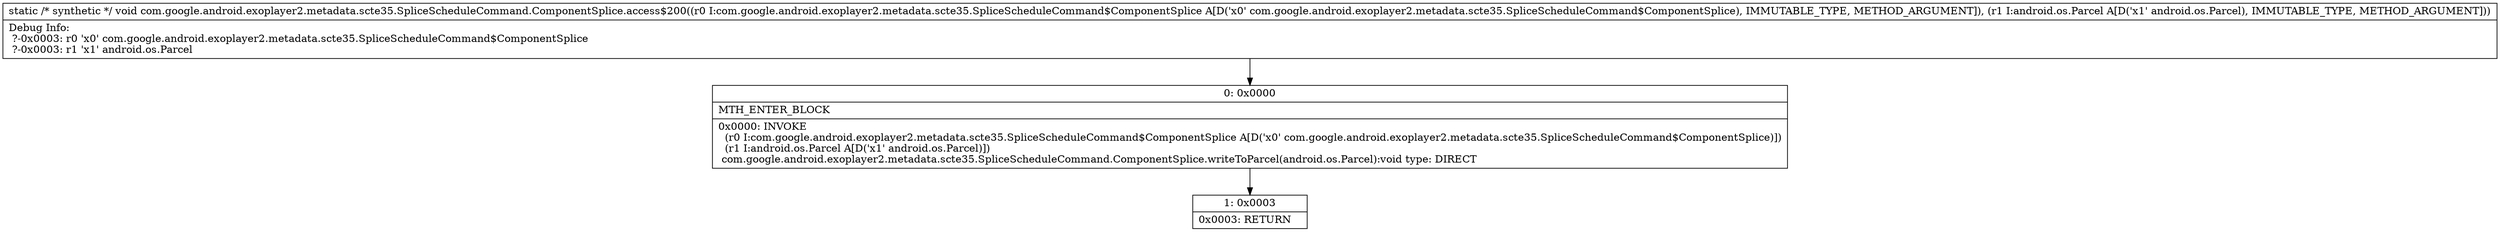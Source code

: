 digraph "CFG forcom.google.android.exoplayer2.metadata.scte35.SpliceScheduleCommand.ComponentSplice.access$200(Lcom\/google\/android\/exoplayer2\/metadata\/scte35\/SpliceScheduleCommand$ComponentSplice;Landroid\/os\/Parcel;)V" {
Node_0 [shape=record,label="{0\:\ 0x0000|MTH_ENTER_BLOCK\l|0x0000: INVOKE  \l  (r0 I:com.google.android.exoplayer2.metadata.scte35.SpliceScheduleCommand$ComponentSplice A[D('x0' com.google.android.exoplayer2.metadata.scte35.SpliceScheduleCommand$ComponentSplice)])\l  (r1 I:android.os.Parcel A[D('x1' android.os.Parcel)])\l com.google.android.exoplayer2.metadata.scte35.SpliceScheduleCommand.ComponentSplice.writeToParcel(android.os.Parcel):void type: DIRECT \l}"];
Node_1 [shape=record,label="{1\:\ 0x0003|0x0003: RETURN   \l}"];
MethodNode[shape=record,label="{static \/* synthetic *\/ void com.google.android.exoplayer2.metadata.scte35.SpliceScheduleCommand.ComponentSplice.access$200((r0 I:com.google.android.exoplayer2.metadata.scte35.SpliceScheduleCommand$ComponentSplice A[D('x0' com.google.android.exoplayer2.metadata.scte35.SpliceScheduleCommand$ComponentSplice), IMMUTABLE_TYPE, METHOD_ARGUMENT]), (r1 I:android.os.Parcel A[D('x1' android.os.Parcel), IMMUTABLE_TYPE, METHOD_ARGUMENT]))  | Debug Info:\l  ?\-0x0003: r0 'x0' com.google.android.exoplayer2.metadata.scte35.SpliceScheduleCommand$ComponentSplice\l  ?\-0x0003: r1 'x1' android.os.Parcel\l}"];
MethodNode -> Node_0;
Node_0 -> Node_1;
}

